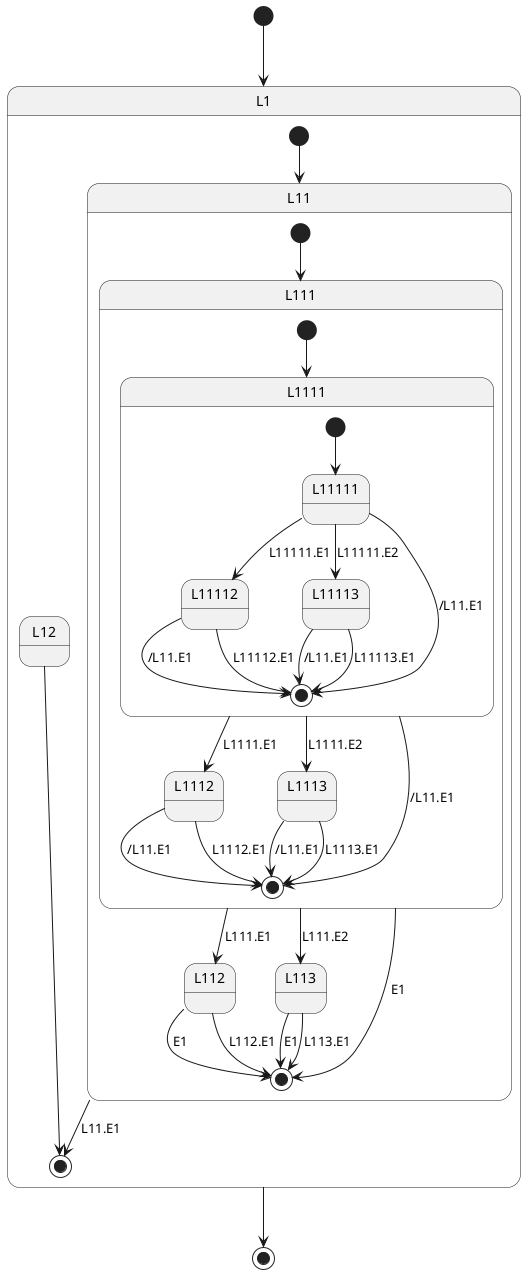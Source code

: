 @startuml
state "L1" as l1 {
    state "L11" as l1__l11 {
        state "L111" as l1__l11__l111 {
            state "L1111" as l1__l11__l111__l1111 {
                state "L11111" as l1__l11__l111__l1111__l11111
                state "L11112" as l1__l11__l111__l1111__l11112
                state "L11113" as l1__l11__l111__l1111__l11113
                l1__l11__l111__l1111__l11111 --> [*] : /L11.E1
                l1__l11__l111__l1111__l11112 --> [*] : /L11.E1
                l1__l11__l111__l1111__l11113 --> [*] : /L11.E1
                [*] --> l1__l11__l111__l1111__l11111
                l1__l11__l111__l1111__l11111 --> l1__l11__l111__l1111__l11112 : L11111.E1
                l1__l11__l111__l1111__l11111 --> l1__l11__l111__l1111__l11113 : L11111.E2
                l1__l11__l111__l1111__l11112 --> [*] : L11112.E1
                l1__l11__l111__l1111__l11113 --> [*] : L11113.E1
            }
            state "L1112" as l1__l11__l111__l1112
            state "L1113" as l1__l11__l111__l1113
            l1__l11__l111__l1111 --> [*] : /L11.E1
            l1__l11__l111__l1112 --> [*] : /L11.E1
            l1__l11__l111__l1113 --> [*] : /L11.E1
            [*] --> l1__l11__l111__l1111
            l1__l11__l111__l1111 --> l1__l11__l111__l1112 : L1111.E1
            l1__l11__l111__l1111 --> l1__l11__l111__l1113 : L1111.E2
            l1__l11__l111__l1112 --> [*] : L1112.E1
            l1__l11__l111__l1113 --> [*] : L1113.E1
        }
        state "L112" as l1__l11__l112
        state "L113" as l1__l11__l113
        l1__l11__l111 --> [*] : E1
        l1__l11__l112 --> [*] : E1
        l1__l11__l113 --> [*] : E1
        [*] --> l1__l11__l111
        l1__l11__l111 --> l1__l11__l112 : L111.E1
        l1__l11__l111 --> l1__l11__l113 : L111.E2
        l1__l11__l112 --> [*] : L112.E1
        l1__l11__l113 --> [*] : L113.E1
    }
    state "L12" as l1__l12
    l1__l11 --> [*] : L11.E1
    [*] --> l1__l11
    l1__l12 --> [*]
}
[*] --> l1
l1 --> [*]
@enduml
